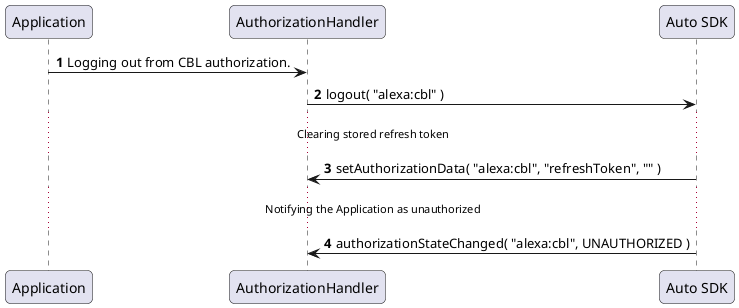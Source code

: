 @startuml

skinparam roundcorner 10

autonumber
participant Application  order 20
participant AuthorizationHandler  order 30
participant "Auto SDK" as AutoSDK  order 40

Application -> AuthorizationHandler : Logging out from CBL authorization.
AuthorizationHandler -> AutoSDK : logout( "alexa:cbl" )

... Clearing stored refresh token ...
AutoSDK -> AuthorizationHandler : setAuthorizationData( "alexa:cbl", "refreshToken", "" )

... Notifying the Application as unauthorized ...
AutoSDK -> AuthorizationHandler : authorizationStateChanged( "alexa:cbl", UNAUTHORIZED )

@enduml
